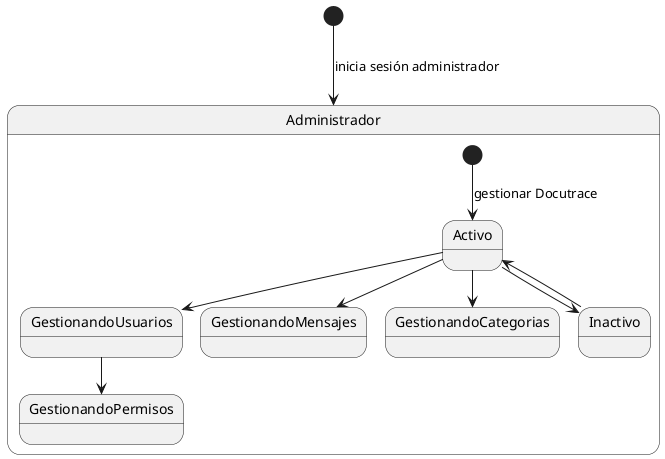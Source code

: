 @startuml

[*] --> Administrador: inicia sesión administrador

state Administrador {

  [*]-->Activo: gestionar Docutrace
  
  Activo --> GestionandoUsuarios
  GestionandoUsuarios --> GestionandoPermisos
  Activo --> GestionandoMensajes
  Activo --> GestionandoCategorias
  
  Activo --> Inactivo
  Inactivo --> Activo

}

@enduml